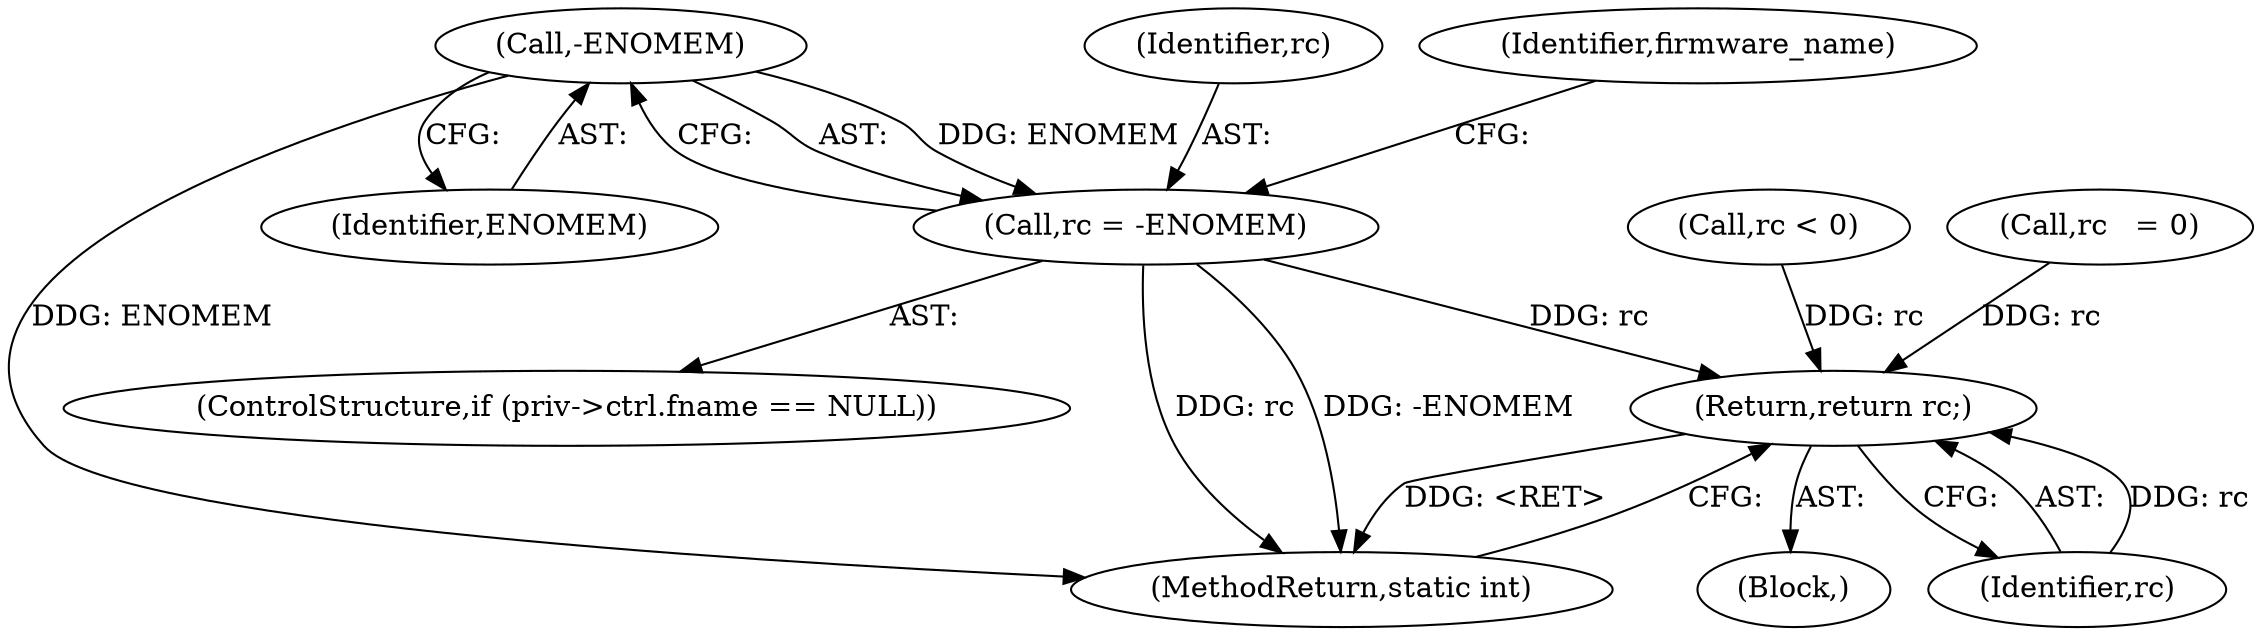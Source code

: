 digraph "1_linux_8dfbcc4351a0b6d2f2d77f367552f48ffefafe18@del" {
"1000170" [label="(Call,-ENOMEM)"];
"1000168" [label="(Call,rc = -ENOMEM)"];
"1000283" [label="(Return,return rc;)"];
"1000168" [label="(Call,rc = -ENOMEM)"];
"1000258" [label="(Call,rc < 0)"];
"1000284" [label="(Identifier,rc)"];
"1000283" [label="(Return,return rc;)"];
"1000169" [label="(Identifier,rc)"];
"1000176" [label="(Identifier,firmware_name)"];
"1000285" [label="(MethodReturn,static int)"];
"1000160" [label="(ControlStructure,if (priv->ctrl.fname == NULL))"];
"1000171" [label="(Identifier,ENOMEM)"];
"1000105" [label="(Block,)"];
"1000170" [label="(Call,-ENOMEM)"];
"1000117" [label="(Call,rc   = 0)"];
"1000170" -> "1000168"  [label="AST: "];
"1000170" -> "1000171"  [label="CFG: "];
"1000171" -> "1000170"  [label="AST: "];
"1000168" -> "1000170"  [label="CFG: "];
"1000170" -> "1000285"  [label="DDG: ENOMEM"];
"1000170" -> "1000168"  [label="DDG: ENOMEM"];
"1000168" -> "1000160"  [label="AST: "];
"1000169" -> "1000168"  [label="AST: "];
"1000176" -> "1000168"  [label="CFG: "];
"1000168" -> "1000285"  [label="DDG: rc"];
"1000168" -> "1000285"  [label="DDG: -ENOMEM"];
"1000168" -> "1000283"  [label="DDG: rc"];
"1000283" -> "1000105"  [label="AST: "];
"1000283" -> "1000284"  [label="CFG: "];
"1000284" -> "1000283"  [label="AST: "];
"1000285" -> "1000283"  [label="CFG: "];
"1000283" -> "1000285"  [label="DDG: <RET>"];
"1000284" -> "1000283"  [label="DDG: rc"];
"1000258" -> "1000283"  [label="DDG: rc"];
"1000117" -> "1000283"  [label="DDG: rc"];
}
